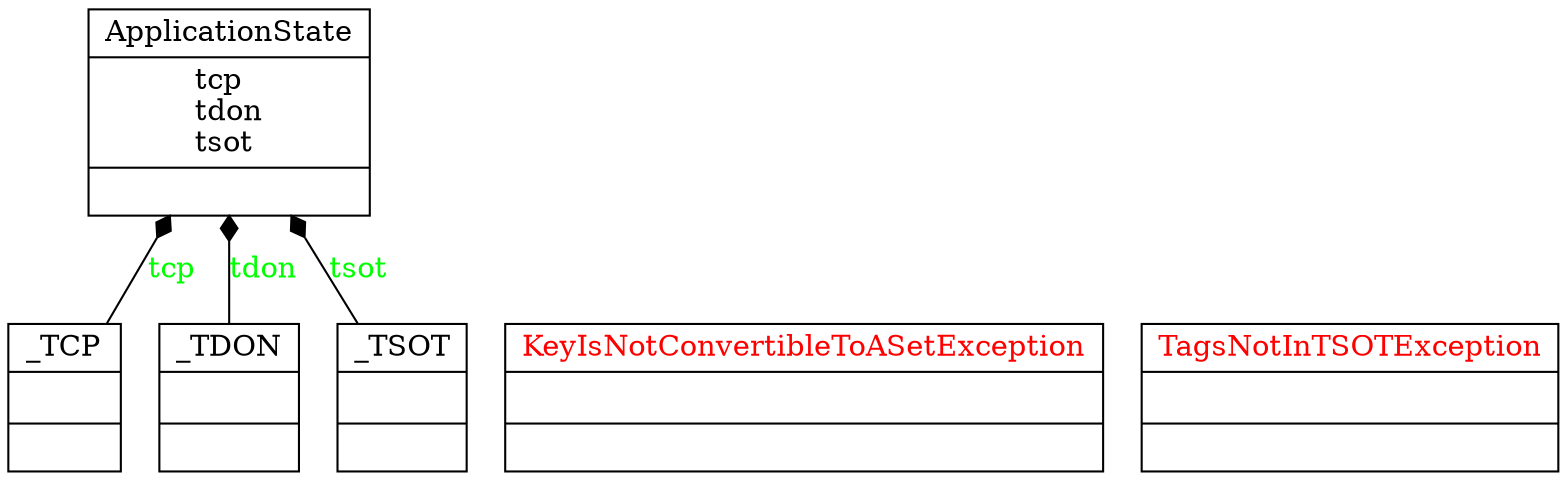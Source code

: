 digraph "classes" {
rankdir=BT
charset="utf-8"
"external_brain.application_state.ApplicationState" [color="black", fontcolor="black", label=<{ApplicationState|tcp<br ALIGN="LEFT"/>tdon<br ALIGN="LEFT"/>tsot<br ALIGN="LEFT"/>|}>, shape="record", style="solid"];
"external_brain.key_is_not_convertible_to_a_set_exception.KeyIsNotConvertibleToASetException" [color="black", fontcolor="red", label=<{KeyIsNotConvertibleToASetException|<br ALIGN="LEFT"/>|}>, shape="record", style="solid"];
"external_brain.tags_not_in_tsot_exception.TagsNotInTSOTException" [color="black", fontcolor="red", label=<{TagsNotInTSOTException|<br ALIGN="LEFT"/>|}>, shape="record", style="solid"];
"external_brain.tcp._TCP" [color="black", fontcolor="black", label=<{_TCP|<br ALIGN="LEFT"/>|}>, shape="record", style="solid"];
"external_brain.tdon._TDON" [color="black", fontcolor="black", label=<{_TDON|<br ALIGN="LEFT"/>|}>, shape="record", style="solid"];
"external_brain.tsot._TSOT" [color="black", fontcolor="black", label=<{_TSOT|<br ALIGN="LEFT"/>|}>, shape="record", style="solid"];
"external_brain.tcp._TCP" -> "external_brain.application_state.ApplicationState" [arrowhead="diamond", arrowtail="none", fontcolor="green", label="tcp", style="solid"];
"external_brain.tdon._TDON" -> "external_brain.application_state.ApplicationState" [arrowhead="diamond", arrowtail="none", fontcolor="green", label="tdon", style="solid"];
"external_brain.tsot._TSOT" -> "external_brain.application_state.ApplicationState" [arrowhead="diamond", arrowtail="none", fontcolor="green", label="tsot", style="solid"];
}
